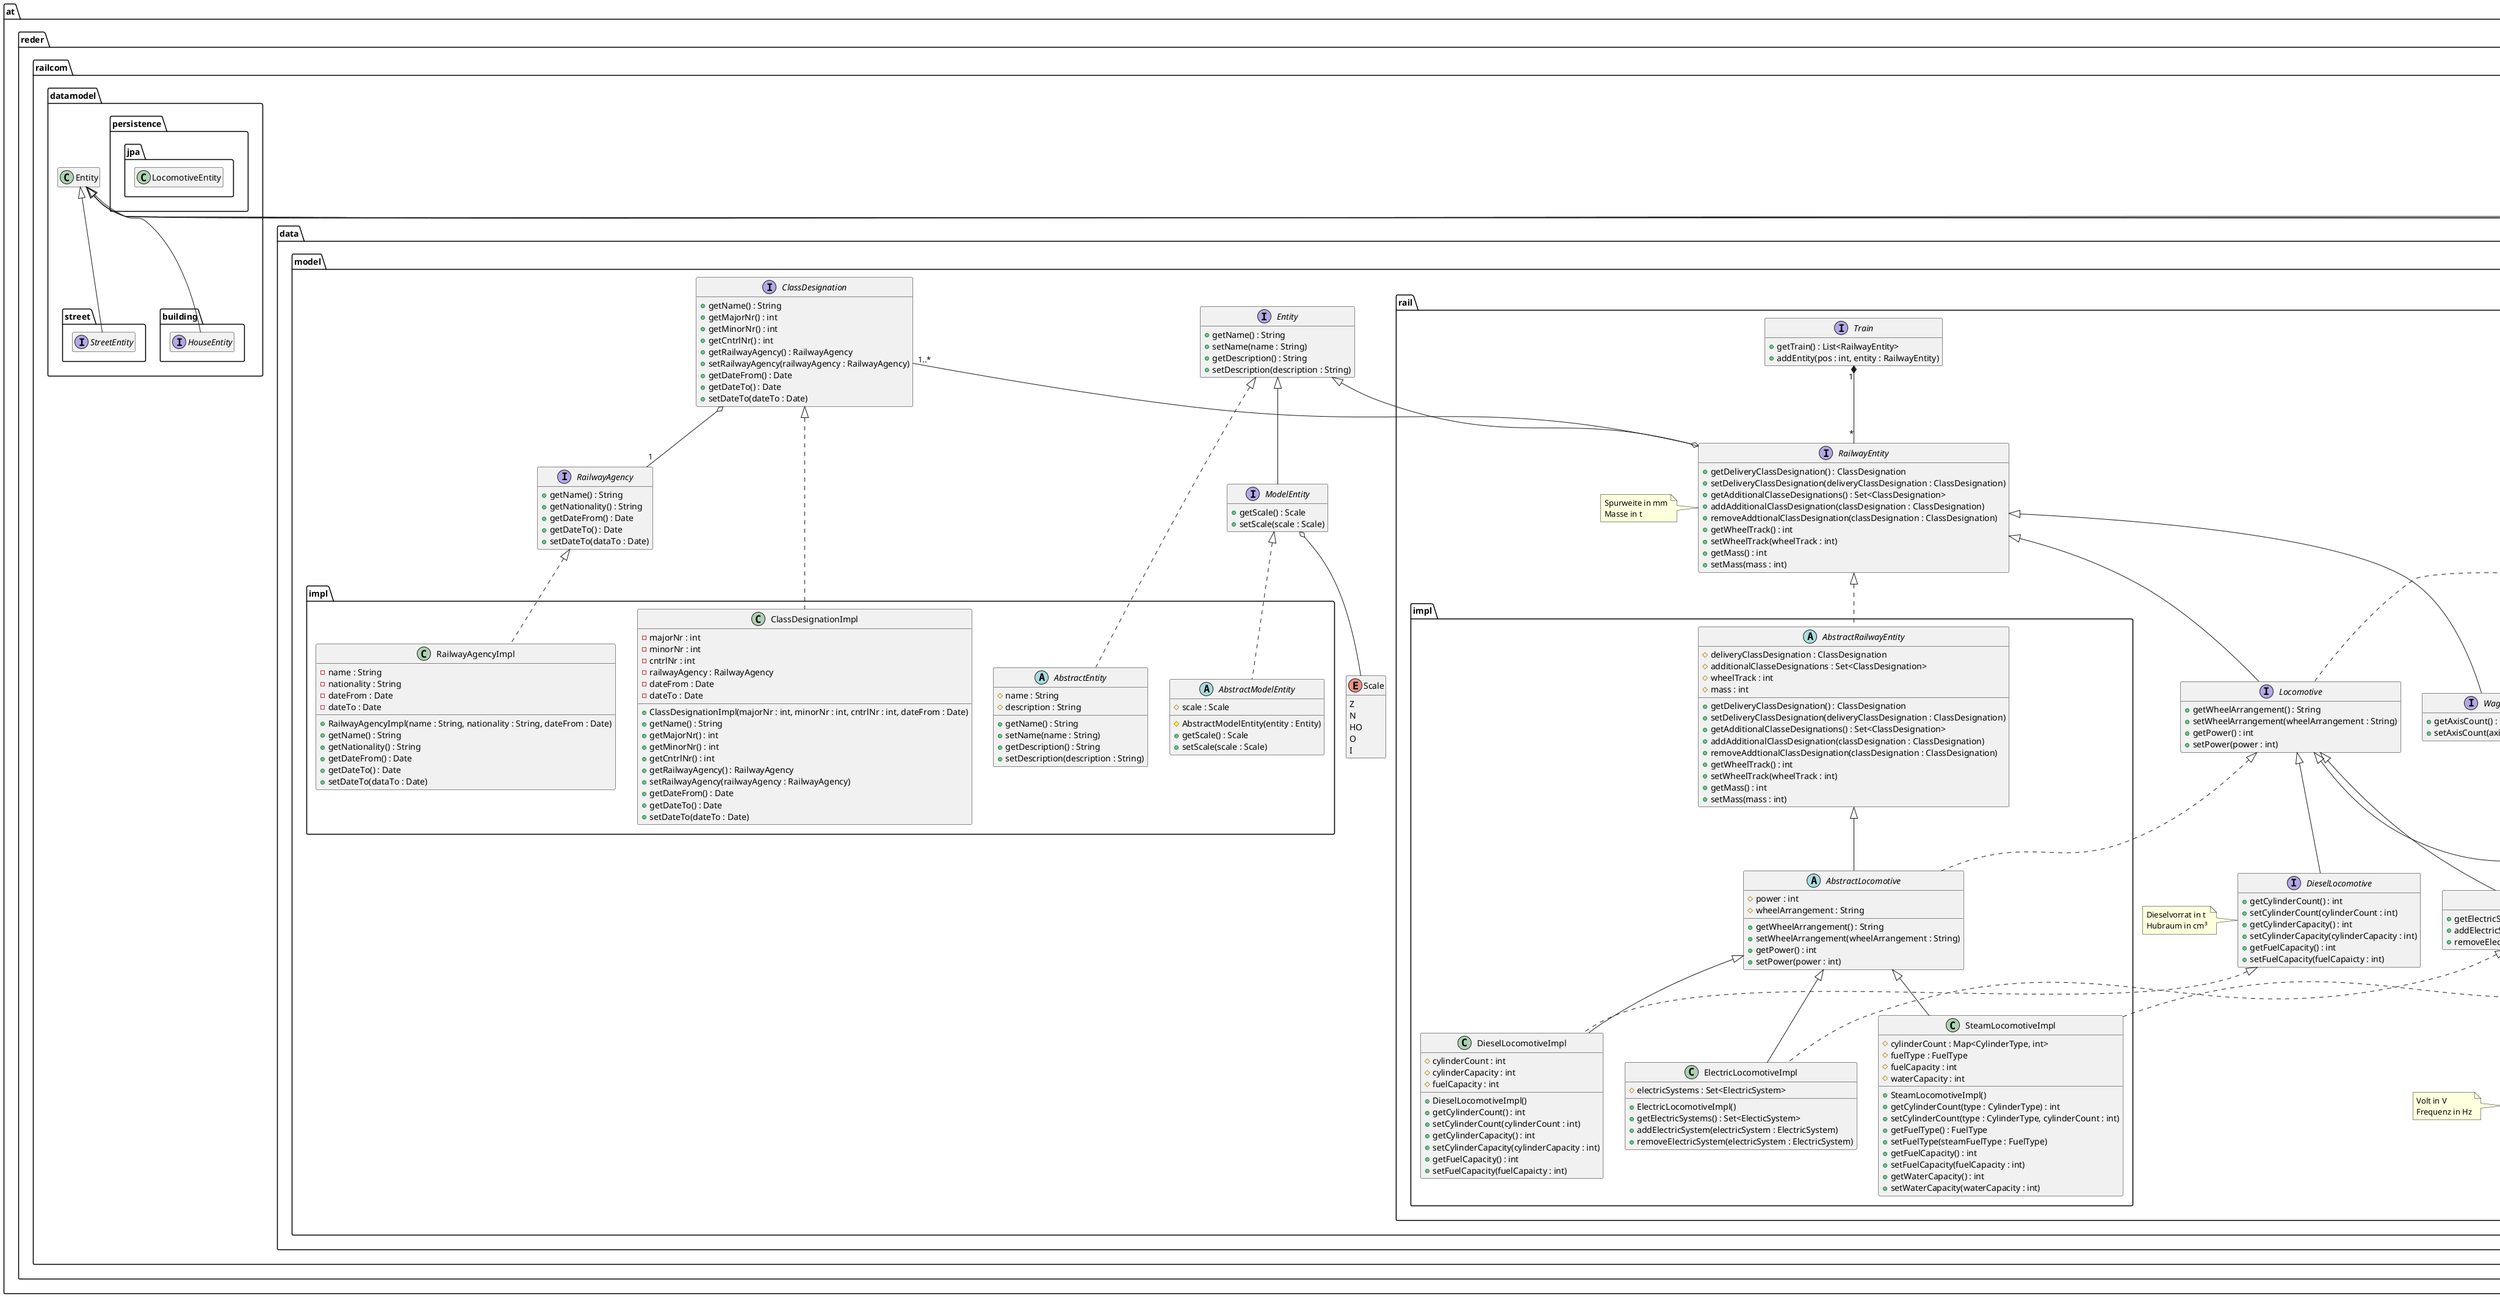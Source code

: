 @startuml

hide empty fields
hide empty members

namespace at.reder.railcom.data.model {

    interface Entity {
        +getName() : String
        +setName(name : String)
        +getDescription() : String
        +setDescription(description : String)
    }

    interface ModelEntity {
        +getScale() : Scale
        +setScale(scale : Scale)
    }

    Entity <|-- ModelEntity


    interface RailwayAgency {
        +getName() : String
        +getNationality() : String
        +getDateFrom() : Date
        +getDateTo() : Date
        +setDateTo(dataTo : Date)
    }

    interface ClassDesignation {
        +getName() : String
        +getMajorNr() : int
        +getMinorNr() : int
        +getCntrlNr() : int
        +getRailwayAgency() : RailwayAgency
        +setRailwayAgency(railwayAgency : RailwayAgency)
        +getDateFrom() : Date
        +getDateTo() : Date
        +setDateTo(dateTo : Date)
    }

    ClassDesignation o-- "1" RailwayAgency

    enum Scale {
        Z
        N
        HO
        O
        I
    }

    ModelEntity o-- Scale

    namespace impl {

        abstract AbstractEntity {
            #name : String
            #description : String
            +getName() : String
            +setName(name : String)
            +getDescription() : String
            +setDescription(description : String)
        }

        at.reder.railcom.data.model.Entity <|.. AbstractEntity

        abstract AbstractModelEntity {
            #AbstractModelEntity(entity : Entity)
            #scale : Scale
            +getScale() : Scale
            +setScale(scale : Scale)
        }

        at.reder.railcom.data.model.ModelEntity <|.. AbstractModelEntity

        class ClassDesignationImpl {
            -majorNr : int
            -minorNr : int
            -cntrlNr : int
            -railwayAgency : RailwayAgency
            -dateFrom : Date
            -dateTo : Date
            +ClassDesignationImpl(majorNr : int, minorNr : int, cntrlNr : int, dateFrom : Date)
            +getName() : String
            +getMajorNr() : int
            +getMinorNr() : int
            +getCntrlNr() : int
            +getRailwayAgency() : RailwayAgency
            +setRailwayAgency(railwayAgency : RailwayAgency)
            +getDateFrom() : Date
            +getDateTo() : Date
            +setDateTo(dateTo : Date)
        }

        at.reder.railcom.data.model.ClassDesignation <|.. ClassDesignationImpl

        class RailwayAgencyImpl {
            -name : String
            -nationality : String
            -dateFrom : Date
            -dateTo : Date
            +RailwayAgencyImpl(name : String, nationality : String, dateFrom : Date)
            +getName() : String
            +getNationality() : String
            +getDateFrom() : Date
            +getDateTo() : Date
            +setDateTo(dataTo : Date)
        }

        at.reder.railcom.data.model.RailwayAgency <|.. RailwayAgencyImpl

    }
}

namespace at.reder.railcom.data.model.rail {

    interface RailwayEntity {
        +getDeliveryClassDesignation() : ClassDesignation
        +setDeliveryClassDesignation(deliveryClassDesignation : ClassDesignation)
        +getAdditionalClasseDesignations() : Set<ClassDesignation>
        +addAdditionalClassDesignation(classDesignation : ClassDesignation)
        +removeAddtionalClassDesignation(classDesignation : ClassDesignation)
        +getWheelTrack() : int
        +setWheelTrack(wheelTrack : int)
        +getMass() : int
        +setMass(mass : int)
    }
    note left
        Spurweite in mm
        Masse in t
    end note

    at.reder.railcom.data.model.Entity <|-- RailwayEntity
    at.reder.railcom.data.model.ClassDesignation "1..*" --o RailwayEntity

    interface Locomotive {
        +getWheelArrangement() : String
        +setWheelArrangement(wheelArrangement : String)
        +getPower() : int
        +setPower(power : int)
    }
    note right
        Power in kw
    end note

    RailwayEntity <|-- Locomotive

    interface SteamLocomotive {
        +getCylinderCount(type : CylinderType) : int
        +setCylinderCount(type : CylinderType, cylinderCount : int)
        +getFuelType() : FuelType
        +setFuelType(steamFuelType : FuelType)
        +getFuelCapacity() : int
        +setFuelCapacity(fuelCapacity : int)
        +getWaterCapacity() : int
        +setWaterCapacity(waterCapacity : int)
    }
    note right
        Kohl/Öl-Vorrat in t
        Wasser/Dampf in m³
    end note

    Locomotive <|-- SteamLocomotive

    enum CylinderType {
        SUPERHEATED_STEAM_CYLINDER
        WET_STEAM_CYLINDER
    }

    enum FuelType {
        WOOD
        COAL
        OIL
        STEAM
        getUnit() : String
    }

    SteamLocomotive *-- CylinderType
    SteamLocomotive *-- FuelType

    interface DieselLocomotive {
        +getCylinderCount() : int
        +setCylinderCount(cylinderCount : int)
        +getCylinderCapacity() : int
        +setCylinderCapacity(cylinderCapacity : int)
        +getFuelCapacity() : int
        +setFuelCapacity(fuelCapaicty : int)
    }
    note left
        Dieselvorrat in t
        Hubraum in cm³
    end note

    Locomotive <|-- DieselLocomotive

    interface ElectricLocomotive {
        +getElectricSystems() : Set<ElecticSystem>
        +addElectricSystem(electricSystem : ElectricSystem)
        +removeElectricSystem(electricSystem : ElectricSystem)
    }

    Locomotive <|-- ElectricLocomotive

    interface ElectricSystem {
        +getVoltage() : int
        +getFrequency() : double
    }
    note left
        Volt in V
        Frequenz in Hz
    end note

    ElectricLocomotive "*" *-- "*" ElectricSystem

    interface Wagon {
        +getAxisCount() : int
        +setAxisCount(axisCount : int)
    }

    RailwayEntity <|-- Wagon

    interface Train {
        +getTrain() : List<RailwayEntity>
        +addEntity(pos : int, entity : RailwayEntity)
    }

    Train "1" *-- "*" RailwayEntity

    namespace impl {
        abstract AbstractRailwayEntity {
            #deliveryClassDesignation : ClassDesignation
            #additionalClasseDesignations : Set<ClassDesignation>
            #wheelTrack : int
            #mass : int
            +getDeliveryClassDesignation() : ClassDesignation
            +setDeliveryClassDesignation(deliveryClassDesignation : ClassDesignation)
            +getAdditionalClasseDesignations() : Set<ClassDesignation>
            +addAdditionalClassDesignation(classDesignation : ClassDesignation)
            +removeAddtionalClassDesignation(classDesignation : ClassDesignation)
            +getWheelTrack() : int
            +setWheelTrack(wheelTrack : int)
            +getMass() : int
            +setMass(mass : int)
        }

        at.reder.railcom.data.model.rail.RailwayEntity <|.. AbstractRailwayEntity

        abstract AbstractLocomotive {
            #power : int
            #wheelArrangement : String
            +getWheelArrangement() : String
            +setWheelArrangement(wheelArrangement : String)
            +getPower() : int
            +setPower(power : int)
        }

        class SteamLocomotiveImpl {
            #cylinderCount : Map<CylinderType, int>
            #fuelType : FuelType
            #fuelCapacity : int
            #waterCapacity : int
            +SteamLocomotiveImpl()
            +getCylinderCount(type : CylinderType) : int
            +setCylinderCount(type : CylinderType, cylinderCount : int)
            +getFuelType() : FuelType
            +setFuelType(steamFuelType : FuelType)
            +getFuelCapacity() : int
            +setFuelCapacity(fuelCapacity : int)
            +getWaterCapacity() : int
            +setWaterCapacity(waterCapacity : int)
        }

        class ElectricLocomotiveImpl {
            #electricSystems : Set<ElectricSystem>
            +ElectricLocomotiveImpl()
            +getElectricSystems() : Set<ElecticSystem>
            +addElectricSystem(electricSystem : ElectricSystem)
            +removeElectricSystem(electricSystem : ElectricSystem)
        }

        class DieselLocomotiveImpl {
            #cylinderCount : int
            #cylinderCapacity : int
            #fuelCapacity : int
            +DieselLocomotiveImpl()
            +getCylinderCount() : int
            +setCylinderCount(cylinderCount : int)
            +getCylinderCapacity() : int
            +setCylinderCapacity(cylinderCapacity : int)
            +getFuelCapacity() : int
            +setFuelCapacity(fuelCapaicty : int)
        }

        at.reder.railcom.data.model.rail.Locomotive <|.. AbstractLocomotive
        AbstractRailwayEntity <|-- AbstractLocomotive
        AbstractLocomotive <|-- SteamLocomotiveImpl
        at.reder.railcom.data.model.rail.SteamLocomotive <|.. SteamLocomotiveImpl
        AbstractLocomotive <|-- ElectricLocomotiveImpl
        at.reder.railcom.data.model.rail.ElectricLocomotive <|.. ElectricLocomotiveImpl
        AbstractLocomotive <|-- DieselLocomotiveImpl
        at.reder.railcom.data.model.rail.DieselLocomotive <|.. DieselLocomotiveImpl
    }

}

namespace at.reder.railcom.data.model.track {

    interface Signal {
    }

    at.reder.railcom.datamodel.Entity <|-- Signal

    interface Turnout {
    }

    at.reder.railcom.datamodel.Entity <|-- Turnout

    interface Platform {
    }

    at.reder.railcom.datamodel.Entity <|-- Platform

    interface BlockPost {
    }

    at.reder.railcom.datamodel.Entity <|-- BlockPost
}

namespace at.reder.railcom.datamodel.street {

    interface StreetEntity {
    }

    at.reder.railcom.datamodel.Entity <|-- StreetEntity

}

namespace at.reder.railcom.datamodel.building {

    interface HouseEntity {
    }

    at.reder.railcom.datamodel.Entity <|-- HouseEntity
}

namespace at.reder.railcom.datamodel.persistence.jpa {

    class LocomotiveEntity {
    }


}
@enduml

